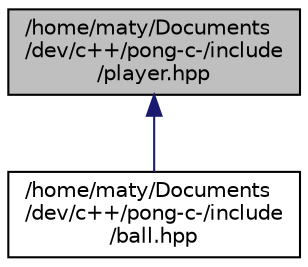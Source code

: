 digraph "/home/maty/Documents/dev/c++/pong-c-/include/player.hpp"
{
 // LATEX_PDF_SIZE
  edge [fontname="Helvetica",fontsize="10",labelfontname="Helvetica",labelfontsize="10"];
  node [fontname="Helvetica",fontsize="10",shape=record];
  Node1 [label="/home/maty/Documents\l/dev/c++/pong-c-/include\l/player.hpp",height=0.2,width=0.4,color="black", fillcolor="grey75", style="filled", fontcolor="black",tooltip="This file contains the player class."];
  Node1 -> Node2 [dir="back",color="midnightblue",fontsize="10",style="solid"];
  Node2 [label="/home/maty/Documents\l/dev/c++/pong-c-/include\l/ball.hpp",height=0.2,width=0.4,color="black", fillcolor="white", style="filled",URL="$ball_8hpp.html",tooltip="This file contains the ball class."];
}
